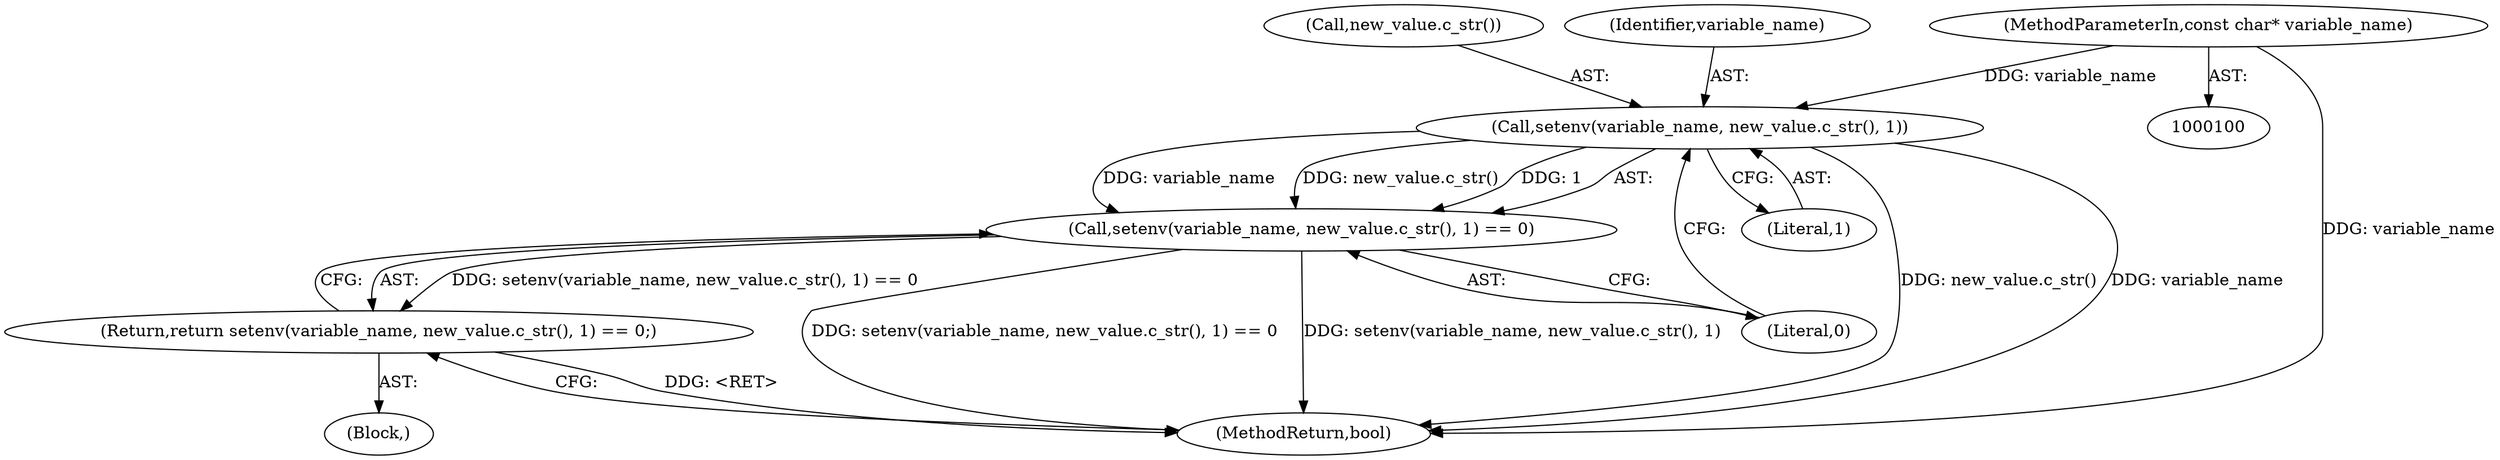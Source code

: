 digraph "1_Chrome_c10688623b331e0c72c502b718cff5016de61f85@pointer" {
"1000101" [label="(MethodParameterIn,const char* variable_name)"];
"1000106" [label="(Call,setenv(variable_name, new_value.c_str(), 1))"];
"1000105" [label="(Call,setenv(variable_name, new_value.c_str(), 1) == 0)"];
"1000104" [label="(Return,return setenv(variable_name, new_value.c_str(), 1) == 0;)"];
"1000108" [label="(Call,new_value.c_str())"];
"1000104" [label="(Return,return setenv(variable_name, new_value.c_str(), 1) == 0;)"];
"1000111" [label="(MethodReturn,bool)"];
"1000110" [label="(Literal,0)"];
"1000106" [label="(Call,setenv(variable_name, new_value.c_str(), 1))"];
"1000109" [label="(Literal,1)"];
"1000101" [label="(MethodParameterIn,const char* variable_name)"];
"1000105" [label="(Call,setenv(variable_name, new_value.c_str(), 1) == 0)"];
"1000107" [label="(Identifier,variable_name)"];
"1000103" [label="(Block,)"];
"1000101" -> "1000100"  [label="AST: "];
"1000101" -> "1000111"  [label="DDG: variable_name"];
"1000101" -> "1000106"  [label="DDG: variable_name"];
"1000106" -> "1000105"  [label="AST: "];
"1000106" -> "1000109"  [label="CFG: "];
"1000107" -> "1000106"  [label="AST: "];
"1000108" -> "1000106"  [label="AST: "];
"1000109" -> "1000106"  [label="AST: "];
"1000110" -> "1000106"  [label="CFG: "];
"1000106" -> "1000111"  [label="DDG: new_value.c_str()"];
"1000106" -> "1000111"  [label="DDG: variable_name"];
"1000106" -> "1000105"  [label="DDG: variable_name"];
"1000106" -> "1000105"  [label="DDG: new_value.c_str()"];
"1000106" -> "1000105"  [label="DDG: 1"];
"1000105" -> "1000104"  [label="AST: "];
"1000105" -> "1000110"  [label="CFG: "];
"1000110" -> "1000105"  [label="AST: "];
"1000104" -> "1000105"  [label="CFG: "];
"1000105" -> "1000111"  [label="DDG: setenv(variable_name, new_value.c_str(), 1) == 0"];
"1000105" -> "1000111"  [label="DDG: setenv(variable_name, new_value.c_str(), 1)"];
"1000105" -> "1000104"  [label="DDG: setenv(variable_name, new_value.c_str(), 1) == 0"];
"1000104" -> "1000103"  [label="AST: "];
"1000111" -> "1000104"  [label="CFG: "];
"1000104" -> "1000111"  [label="DDG: <RET>"];
}
